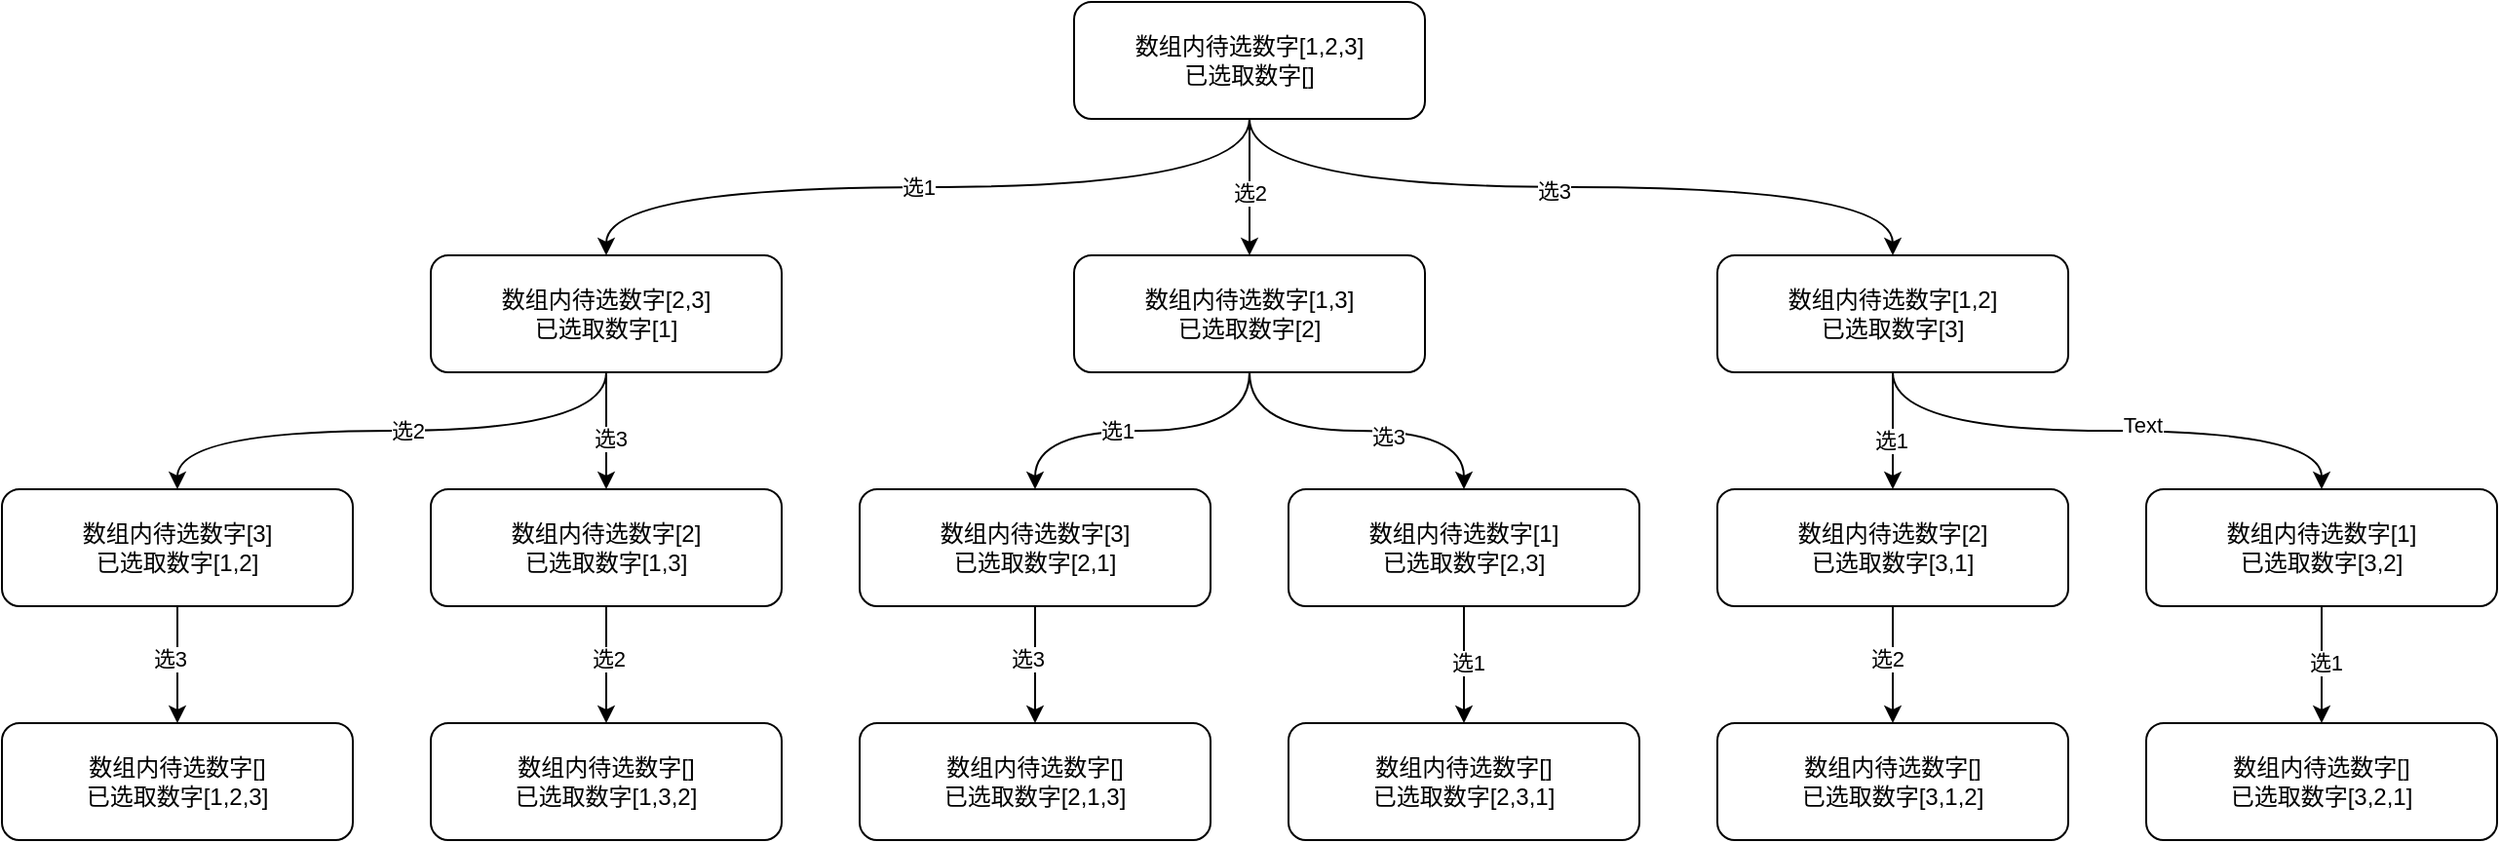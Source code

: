 <mxfile version="24.7.5">
  <diagram name="第 1 页" id="h_oGdat_hJrlbV5CpcHk">
    <mxGraphModel dx="2261" dy="841" grid="1" gridSize="10" guides="1" tooltips="1" connect="1" arrows="1" fold="1" page="1" pageScale="1" pageWidth="827" pageHeight="1169" math="0" shadow="0">
      <root>
        <mxCell id="0" />
        <mxCell id="1" parent="0" />
        <mxCell id="kaJzyL5myrryQxfhcefb-21" style="edgeStyle=orthogonalEdgeStyle;rounded=0;orthogonalLoop=1;jettySize=auto;html=1;exitX=0.5;exitY=1;exitDx=0;exitDy=0;entryX=0.5;entryY=0;entryDx=0;entryDy=0;curved=1;" edge="1" parent="1" source="kaJzyL5myrryQxfhcefb-5" target="kaJzyL5myrryQxfhcefb-16">
          <mxGeometry relative="1" as="geometry" />
        </mxCell>
        <mxCell id="kaJzyL5myrryQxfhcefb-24" value="选1" style="edgeLabel;html=1;align=center;verticalAlign=middle;resizable=0;points=[];" vertex="1" connectable="0" parent="kaJzyL5myrryQxfhcefb-21">
          <mxGeometry x="0.027" relative="1" as="geometry">
            <mxPoint as="offset" />
          </mxGeometry>
        </mxCell>
        <mxCell id="kaJzyL5myrryQxfhcefb-22" style="edgeStyle=orthogonalEdgeStyle;rounded=0;orthogonalLoop=1;jettySize=auto;html=1;exitX=0.5;exitY=1;exitDx=0;exitDy=0;entryX=0.5;entryY=0;entryDx=0;entryDy=0;curved=1;" edge="1" parent="1" source="kaJzyL5myrryQxfhcefb-5" target="kaJzyL5myrryQxfhcefb-14">
          <mxGeometry relative="1" as="geometry" />
        </mxCell>
        <mxCell id="kaJzyL5myrryQxfhcefb-27" value="选2" style="edgeLabel;html=1;align=center;verticalAlign=middle;resizable=0;points=[];" vertex="1" connectable="0" parent="kaJzyL5myrryQxfhcefb-22">
          <mxGeometry x="0.086" relative="1" as="geometry">
            <mxPoint as="offset" />
          </mxGeometry>
        </mxCell>
        <mxCell id="kaJzyL5myrryQxfhcefb-23" style="edgeStyle=orthogonalEdgeStyle;rounded=0;orthogonalLoop=1;jettySize=auto;html=1;exitX=0.5;exitY=1;exitDx=0;exitDy=0;entryX=0.5;entryY=0;entryDx=0;entryDy=0;curved=1;" edge="1" parent="1" source="kaJzyL5myrryQxfhcefb-5" target="kaJzyL5myrryQxfhcefb-18">
          <mxGeometry relative="1" as="geometry" />
        </mxCell>
        <mxCell id="kaJzyL5myrryQxfhcefb-28" value="选3" style="edgeLabel;html=1;align=center;verticalAlign=middle;resizable=0;points=[];" vertex="1" connectable="0" parent="kaJzyL5myrryQxfhcefb-23">
          <mxGeometry x="-0.047" y="-2" relative="1" as="geometry">
            <mxPoint as="offset" />
          </mxGeometry>
        </mxCell>
        <mxCell id="kaJzyL5myrryQxfhcefb-5" value="" style="rounded=1;whiteSpace=wrap;html=1;" vertex="1" parent="1">
          <mxGeometry x="330" y="170" width="180" height="60" as="geometry" />
        </mxCell>
        <mxCell id="kaJzyL5myrryQxfhcefb-6" value="数组内待选数字[1,2,3]&lt;div&gt;已选取数字[]&lt;/div&gt;" style="text;html=1;align=center;verticalAlign=middle;whiteSpace=wrap;rounded=0;" vertex="1" parent="1">
          <mxGeometry x="340" y="180" width="160" height="40" as="geometry" />
        </mxCell>
        <mxCell id="kaJzyL5myrryQxfhcefb-60" style="edgeStyle=orthogonalEdgeStyle;rounded=0;orthogonalLoop=1;jettySize=auto;html=1;exitX=0.5;exitY=1;exitDx=0;exitDy=0;entryX=0.5;entryY=0;entryDx=0;entryDy=0;curved=1;" edge="1" parent="1" source="kaJzyL5myrryQxfhcefb-14" target="kaJzyL5myrryQxfhcefb-50">
          <mxGeometry relative="1" as="geometry" />
        </mxCell>
        <mxCell id="kaJzyL5myrryQxfhcefb-63" value="选1" style="edgeLabel;html=1;align=center;verticalAlign=middle;resizable=0;points=[];" vertex="1" connectable="0" parent="kaJzyL5myrryQxfhcefb-60">
          <mxGeometry x="0.153" relative="1" as="geometry">
            <mxPoint as="offset" />
          </mxGeometry>
        </mxCell>
        <mxCell id="kaJzyL5myrryQxfhcefb-61" style="edgeStyle=orthogonalEdgeStyle;rounded=0;orthogonalLoop=1;jettySize=auto;html=1;exitX=0.5;exitY=1;exitDx=0;exitDy=0;entryX=0.5;entryY=0;entryDx=0;entryDy=0;curved=1;" edge="1" parent="1" source="kaJzyL5myrryQxfhcefb-14" target="kaJzyL5myrryQxfhcefb-54">
          <mxGeometry relative="1" as="geometry" />
        </mxCell>
        <mxCell id="kaJzyL5myrryQxfhcefb-64" value="选3" style="edgeLabel;html=1;align=center;verticalAlign=middle;resizable=0;points=[];" vertex="1" connectable="0" parent="kaJzyL5myrryQxfhcefb-61">
          <mxGeometry x="0.188" y="-3" relative="1" as="geometry">
            <mxPoint as="offset" />
          </mxGeometry>
        </mxCell>
        <mxCell id="kaJzyL5myrryQxfhcefb-14" value="" style="rounded=1;whiteSpace=wrap;html=1;" vertex="1" parent="1">
          <mxGeometry x="330" y="300" width="180" height="60" as="geometry" />
        </mxCell>
        <mxCell id="kaJzyL5myrryQxfhcefb-15" value="数组内待选数字[1,3]&lt;div&gt;已选取数字[2]&lt;/div&gt;" style="text;html=1;align=center;verticalAlign=middle;whiteSpace=wrap;rounded=0;" vertex="1" parent="1">
          <mxGeometry x="340" y="310" width="160" height="40" as="geometry" />
        </mxCell>
        <mxCell id="kaJzyL5myrryQxfhcefb-35" style="edgeStyle=orthogonalEdgeStyle;rounded=0;orthogonalLoop=1;jettySize=auto;html=1;exitX=0.5;exitY=1;exitDx=0;exitDy=0;entryX=0.5;entryY=0;entryDx=0;entryDy=0;curved=1;" edge="1" parent="1" source="kaJzyL5myrryQxfhcefb-16" target="kaJzyL5myrryQxfhcefb-31">
          <mxGeometry relative="1" as="geometry" />
        </mxCell>
        <mxCell id="kaJzyL5myrryQxfhcefb-44" value="选2" style="edgeLabel;html=1;align=center;verticalAlign=middle;resizable=0;points=[];" vertex="1" connectable="0" parent="kaJzyL5myrryQxfhcefb-35">
          <mxGeometry x="-0.057" relative="1" as="geometry">
            <mxPoint as="offset" />
          </mxGeometry>
        </mxCell>
        <mxCell id="kaJzyL5myrryQxfhcefb-36" style="edgeStyle=orthogonalEdgeStyle;rounded=0;orthogonalLoop=1;jettySize=auto;html=1;exitX=0.5;exitY=1;exitDx=0;exitDy=0;entryX=0.5;entryY=0;entryDx=0;entryDy=0;curved=1;" edge="1" parent="1" source="kaJzyL5myrryQxfhcefb-16" target="kaJzyL5myrryQxfhcefb-33">
          <mxGeometry relative="1" as="geometry" />
        </mxCell>
        <mxCell id="kaJzyL5myrryQxfhcefb-45" value="选3" style="edgeLabel;html=1;align=center;verticalAlign=middle;resizable=0;points=[];" vertex="1" connectable="0" parent="kaJzyL5myrryQxfhcefb-36">
          <mxGeometry x="0.133" y="2" relative="1" as="geometry">
            <mxPoint as="offset" />
          </mxGeometry>
        </mxCell>
        <mxCell id="kaJzyL5myrryQxfhcefb-16" value="" style="rounded=1;whiteSpace=wrap;html=1;" vertex="1" parent="1">
          <mxGeometry y="300" width="180" height="60" as="geometry" />
        </mxCell>
        <mxCell id="kaJzyL5myrryQxfhcefb-17" value="数组内待选数字[2,3]&lt;div&gt;已选取数字[1]&lt;/div&gt;" style="text;html=1;align=center;verticalAlign=middle;whiteSpace=wrap;rounded=0;" vertex="1" parent="1">
          <mxGeometry x="10" y="310" width="160" height="40" as="geometry" />
        </mxCell>
        <mxCell id="kaJzyL5myrryQxfhcefb-80" style="edgeStyle=orthogonalEdgeStyle;rounded=0;orthogonalLoop=1;jettySize=auto;html=1;exitX=0.5;exitY=1;exitDx=0;exitDy=0;entryX=0.5;entryY=0;entryDx=0;entryDy=0;curved=1;" edge="1" parent="1" source="kaJzyL5myrryQxfhcefb-18" target="kaJzyL5myrryQxfhcefb-70">
          <mxGeometry relative="1" as="geometry" />
        </mxCell>
        <mxCell id="kaJzyL5myrryQxfhcefb-82" value="选1" style="edgeLabel;html=1;align=center;verticalAlign=middle;resizable=0;points=[];" vertex="1" connectable="0" parent="kaJzyL5myrryQxfhcefb-80">
          <mxGeometry x="0.167" y="-1" relative="1" as="geometry">
            <mxPoint as="offset" />
          </mxGeometry>
        </mxCell>
        <mxCell id="kaJzyL5myrryQxfhcefb-81" style="edgeStyle=orthogonalEdgeStyle;rounded=0;orthogonalLoop=1;jettySize=auto;html=1;exitX=0.5;exitY=1;exitDx=0;exitDy=0;entryX=0.5;entryY=0;entryDx=0;entryDy=0;curved=1;" edge="1" parent="1" source="kaJzyL5myrryQxfhcefb-18" target="kaJzyL5myrryQxfhcefb-74">
          <mxGeometry relative="1" as="geometry" />
        </mxCell>
        <mxCell id="kaJzyL5myrryQxfhcefb-83" value="Text" style="edgeLabel;html=1;align=center;verticalAlign=middle;resizable=0;points=[];" vertex="1" connectable="0" parent="kaJzyL5myrryQxfhcefb-81">
          <mxGeometry x="0.129" y="3" relative="1" as="geometry">
            <mxPoint as="offset" />
          </mxGeometry>
        </mxCell>
        <mxCell id="kaJzyL5myrryQxfhcefb-18" value="" style="rounded=1;whiteSpace=wrap;html=1;" vertex="1" parent="1">
          <mxGeometry x="660" y="300" width="180" height="60" as="geometry" />
        </mxCell>
        <mxCell id="kaJzyL5myrryQxfhcefb-19" value="数组内待选数字[1,2]&lt;div&gt;已选取数字[3]&lt;/div&gt;" style="text;html=1;align=center;verticalAlign=middle;whiteSpace=wrap;rounded=0;" vertex="1" parent="1">
          <mxGeometry x="670" y="310" width="160" height="40" as="geometry" />
        </mxCell>
        <mxCell id="kaJzyL5myrryQxfhcefb-39" style="edgeStyle=orthogonalEdgeStyle;rounded=0;orthogonalLoop=1;jettySize=auto;html=1;exitX=0.5;exitY=1;exitDx=0;exitDy=0;entryX=0.5;entryY=0;entryDx=0;entryDy=0;" edge="1" parent="1" source="kaJzyL5myrryQxfhcefb-31" target="kaJzyL5myrryQxfhcefb-37">
          <mxGeometry relative="1" as="geometry" />
        </mxCell>
        <mxCell id="kaJzyL5myrryQxfhcefb-46" value="选3" style="edgeLabel;html=1;align=center;verticalAlign=middle;resizable=0;points=[];" vertex="1" connectable="0" parent="kaJzyL5myrryQxfhcefb-39">
          <mxGeometry x="-0.1" y="-4" relative="1" as="geometry">
            <mxPoint as="offset" />
          </mxGeometry>
        </mxCell>
        <mxCell id="kaJzyL5myrryQxfhcefb-31" value="" style="rounded=1;whiteSpace=wrap;html=1;" vertex="1" parent="1">
          <mxGeometry x="-220" y="420" width="180" height="60" as="geometry" />
        </mxCell>
        <mxCell id="kaJzyL5myrryQxfhcefb-32" value="数组内待选数字[3]&lt;div&gt;已选取数字[1,2]&lt;/div&gt;" style="text;html=1;align=center;verticalAlign=middle;whiteSpace=wrap;rounded=0;" vertex="1" parent="1">
          <mxGeometry x="-210" y="430" width="160" height="40" as="geometry" />
        </mxCell>
        <mxCell id="kaJzyL5myrryQxfhcefb-43" style="edgeStyle=orthogonalEdgeStyle;rounded=0;orthogonalLoop=1;jettySize=auto;html=1;exitX=0.5;exitY=1;exitDx=0;exitDy=0;entryX=0.5;entryY=0;entryDx=0;entryDy=0;" edge="1" parent="1" source="kaJzyL5myrryQxfhcefb-33" target="kaJzyL5myrryQxfhcefb-41">
          <mxGeometry relative="1" as="geometry" />
        </mxCell>
        <mxCell id="kaJzyL5myrryQxfhcefb-47" value="选2" style="edgeLabel;html=1;align=center;verticalAlign=middle;resizable=0;points=[];" vertex="1" connectable="0" parent="kaJzyL5myrryQxfhcefb-43">
          <mxGeometry x="-0.1" y="1" relative="1" as="geometry">
            <mxPoint as="offset" />
          </mxGeometry>
        </mxCell>
        <mxCell id="kaJzyL5myrryQxfhcefb-33" value="" style="rounded=1;whiteSpace=wrap;html=1;" vertex="1" parent="1">
          <mxGeometry y="420" width="180" height="60" as="geometry" />
        </mxCell>
        <mxCell id="kaJzyL5myrryQxfhcefb-34" value="数组内待选数字[2]&lt;div&gt;已选取数字[1,3]&lt;/div&gt;" style="text;html=1;align=center;verticalAlign=middle;whiteSpace=wrap;rounded=0;" vertex="1" parent="1">
          <mxGeometry x="10" y="430" width="160" height="40" as="geometry" />
        </mxCell>
        <mxCell id="kaJzyL5myrryQxfhcefb-37" value="" style="rounded=1;whiteSpace=wrap;html=1;" vertex="1" parent="1">
          <mxGeometry x="-220" y="540" width="180" height="60" as="geometry" />
        </mxCell>
        <mxCell id="kaJzyL5myrryQxfhcefb-38" value="数组内待选数字[]&lt;div&gt;已选取数字[1,2,3]&lt;/div&gt;" style="text;html=1;align=center;verticalAlign=middle;whiteSpace=wrap;rounded=0;" vertex="1" parent="1">
          <mxGeometry x="-210" y="550" width="160" height="40" as="geometry" />
        </mxCell>
        <mxCell id="kaJzyL5myrryQxfhcefb-41" value="" style="rounded=1;whiteSpace=wrap;html=1;" vertex="1" parent="1">
          <mxGeometry y="540" width="180" height="60" as="geometry" />
        </mxCell>
        <mxCell id="kaJzyL5myrryQxfhcefb-42" value="数组内待选数字[]&lt;div&gt;已选取数字[1,3&lt;span style=&quot;background-color: initial;&quot;&gt;,2&lt;/span&gt;&lt;span style=&quot;background-color: initial;&quot;&gt;]&lt;/span&gt;&lt;/div&gt;" style="text;html=1;align=center;verticalAlign=middle;whiteSpace=wrap;rounded=0;" vertex="1" parent="1">
          <mxGeometry x="10" y="550" width="160" height="40" as="geometry" />
        </mxCell>
        <mxCell id="kaJzyL5myrryQxfhcefb-48" style="edgeStyle=orthogonalEdgeStyle;rounded=0;orthogonalLoop=1;jettySize=auto;html=1;exitX=0.5;exitY=1;exitDx=0;exitDy=0;entryX=0.5;entryY=0;entryDx=0;entryDy=0;" edge="1" parent="1" source="kaJzyL5myrryQxfhcefb-50" target="kaJzyL5myrryQxfhcefb-56">
          <mxGeometry relative="1" as="geometry" />
        </mxCell>
        <mxCell id="kaJzyL5myrryQxfhcefb-49" value="选3" style="edgeLabel;html=1;align=center;verticalAlign=middle;resizable=0;points=[];" vertex="1" connectable="0" parent="kaJzyL5myrryQxfhcefb-48">
          <mxGeometry x="-0.1" y="-4" relative="1" as="geometry">
            <mxPoint as="offset" />
          </mxGeometry>
        </mxCell>
        <mxCell id="kaJzyL5myrryQxfhcefb-50" value="" style="rounded=1;whiteSpace=wrap;html=1;" vertex="1" parent="1">
          <mxGeometry x="220" y="420" width="180" height="60" as="geometry" />
        </mxCell>
        <mxCell id="kaJzyL5myrryQxfhcefb-51" value="数组内待选数字[3]&lt;div&gt;已选取数字[2,1]&lt;/div&gt;" style="text;html=1;align=center;verticalAlign=middle;whiteSpace=wrap;rounded=0;" vertex="1" parent="1">
          <mxGeometry x="230" y="430" width="160" height="40" as="geometry" />
        </mxCell>
        <mxCell id="kaJzyL5myrryQxfhcefb-52" style="edgeStyle=orthogonalEdgeStyle;rounded=0;orthogonalLoop=1;jettySize=auto;html=1;exitX=0.5;exitY=1;exitDx=0;exitDy=0;entryX=0.5;entryY=0;entryDx=0;entryDy=0;" edge="1" parent="1" source="kaJzyL5myrryQxfhcefb-54" target="kaJzyL5myrryQxfhcefb-58">
          <mxGeometry relative="1" as="geometry" />
        </mxCell>
        <mxCell id="kaJzyL5myrryQxfhcefb-67" value="选1" style="edgeLabel;html=1;align=center;verticalAlign=middle;resizable=0;points=[];" vertex="1" connectable="0" parent="kaJzyL5myrryQxfhcefb-52">
          <mxGeometry x="-0.033" y="2" relative="1" as="geometry">
            <mxPoint as="offset" />
          </mxGeometry>
        </mxCell>
        <mxCell id="kaJzyL5myrryQxfhcefb-54" value="" style="rounded=1;whiteSpace=wrap;html=1;" vertex="1" parent="1">
          <mxGeometry x="440" y="420" width="180" height="60" as="geometry" />
        </mxCell>
        <mxCell id="kaJzyL5myrryQxfhcefb-55" value="数组内待选数字[1]&lt;div&gt;已选取数字[2,3]&lt;/div&gt;" style="text;html=1;align=center;verticalAlign=middle;whiteSpace=wrap;rounded=0;" vertex="1" parent="1">
          <mxGeometry x="450" y="430" width="160" height="40" as="geometry" />
        </mxCell>
        <mxCell id="kaJzyL5myrryQxfhcefb-56" value="" style="rounded=1;whiteSpace=wrap;html=1;" vertex="1" parent="1">
          <mxGeometry x="220" y="540" width="180" height="60" as="geometry" />
        </mxCell>
        <mxCell id="kaJzyL5myrryQxfhcefb-57" value="数组内待选数字[]&lt;div&gt;已选取数字[2,1,3]&lt;/div&gt;" style="text;html=1;align=center;verticalAlign=middle;whiteSpace=wrap;rounded=0;" vertex="1" parent="1">
          <mxGeometry x="230" y="550" width="160" height="40" as="geometry" />
        </mxCell>
        <mxCell id="kaJzyL5myrryQxfhcefb-58" value="" style="rounded=1;whiteSpace=wrap;html=1;" vertex="1" parent="1">
          <mxGeometry x="440" y="540" width="180" height="60" as="geometry" />
        </mxCell>
        <mxCell id="kaJzyL5myrryQxfhcefb-59" value="数组内待选数字[]&lt;div&gt;已选取数字[2,3,1&lt;span style=&quot;background-color: initial;&quot;&gt;]&lt;/span&gt;&lt;/div&gt;" style="text;html=1;align=center;verticalAlign=middle;whiteSpace=wrap;rounded=0;" vertex="1" parent="1">
          <mxGeometry x="450" y="550" width="160" height="40" as="geometry" />
        </mxCell>
        <mxCell id="kaJzyL5myrryQxfhcefb-68" style="edgeStyle=orthogonalEdgeStyle;rounded=0;orthogonalLoop=1;jettySize=auto;html=1;exitX=0.5;exitY=1;exitDx=0;exitDy=0;entryX=0.5;entryY=0;entryDx=0;entryDy=0;" edge="1" parent="1" source="kaJzyL5myrryQxfhcefb-70" target="kaJzyL5myrryQxfhcefb-76">
          <mxGeometry relative="1" as="geometry" />
        </mxCell>
        <mxCell id="kaJzyL5myrryQxfhcefb-69" value="选2" style="edgeLabel;html=1;align=center;verticalAlign=middle;resizable=0;points=[];" vertex="1" connectable="0" parent="kaJzyL5myrryQxfhcefb-68">
          <mxGeometry x="-0.1" y="-4" relative="1" as="geometry">
            <mxPoint x="1" as="offset" />
          </mxGeometry>
        </mxCell>
        <mxCell id="kaJzyL5myrryQxfhcefb-70" value="" style="rounded=1;whiteSpace=wrap;html=1;" vertex="1" parent="1">
          <mxGeometry x="660" y="420" width="180" height="60" as="geometry" />
        </mxCell>
        <mxCell id="kaJzyL5myrryQxfhcefb-71" value="数组内待选数字[2]&lt;div&gt;已选取数字[3,1]&lt;/div&gt;" style="text;html=1;align=center;verticalAlign=middle;whiteSpace=wrap;rounded=0;" vertex="1" parent="1">
          <mxGeometry x="670" y="430" width="160" height="40" as="geometry" />
        </mxCell>
        <mxCell id="kaJzyL5myrryQxfhcefb-72" style="edgeStyle=orthogonalEdgeStyle;rounded=0;orthogonalLoop=1;jettySize=auto;html=1;exitX=0.5;exitY=1;exitDx=0;exitDy=0;entryX=0.5;entryY=0;entryDx=0;entryDy=0;" edge="1" parent="1" source="kaJzyL5myrryQxfhcefb-74" target="kaJzyL5myrryQxfhcefb-78">
          <mxGeometry relative="1" as="geometry" />
        </mxCell>
        <mxCell id="kaJzyL5myrryQxfhcefb-73" value="选1" style="edgeLabel;html=1;align=center;verticalAlign=middle;resizable=0;points=[];" vertex="1" connectable="0" parent="kaJzyL5myrryQxfhcefb-72">
          <mxGeometry x="-0.033" y="2" relative="1" as="geometry">
            <mxPoint as="offset" />
          </mxGeometry>
        </mxCell>
        <mxCell id="kaJzyL5myrryQxfhcefb-74" value="" style="rounded=1;whiteSpace=wrap;html=1;" vertex="1" parent="1">
          <mxGeometry x="880" y="420" width="180" height="60" as="geometry" />
        </mxCell>
        <mxCell id="kaJzyL5myrryQxfhcefb-75" value="数组内待选数字[1]&lt;div&gt;已选取数字[3,2]&lt;/div&gt;" style="text;html=1;align=center;verticalAlign=middle;whiteSpace=wrap;rounded=0;" vertex="1" parent="1">
          <mxGeometry x="890" y="430" width="160" height="40" as="geometry" />
        </mxCell>
        <mxCell id="kaJzyL5myrryQxfhcefb-76" value="" style="rounded=1;whiteSpace=wrap;html=1;" vertex="1" parent="1">
          <mxGeometry x="660" y="540" width="180" height="60" as="geometry" />
        </mxCell>
        <mxCell id="kaJzyL5myrryQxfhcefb-77" value="数组内待选数字[]&lt;div&gt;已选取数字[3,1,2]&lt;/div&gt;" style="text;html=1;align=center;verticalAlign=middle;whiteSpace=wrap;rounded=0;" vertex="1" parent="1">
          <mxGeometry x="670" y="550" width="160" height="40" as="geometry" />
        </mxCell>
        <mxCell id="kaJzyL5myrryQxfhcefb-78" value="" style="rounded=1;whiteSpace=wrap;html=1;" vertex="1" parent="1">
          <mxGeometry x="880" y="540" width="180" height="60" as="geometry" />
        </mxCell>
        <mxCell id="kaJzyL5myrryQxfhcefb-79" value="数组内待选数字[]&lt;div&gt;已选取数字[3,2,1&lt;span style=&quot;background-color: initial;&quot;&gt;]&lt;/span&gt;&lt;/div&gt;" style="text;html=1;align=center;verticalAlign=middle;whiteSpace=wrap;rounded=0;" vertex="1" parent="1">
          <mxGeometry x="890" y="550" width="160" height="40" as="geometry" />
        </mxCell>
      </root>
    </mxGraphModel>
  </diagram>
</mxfile>
